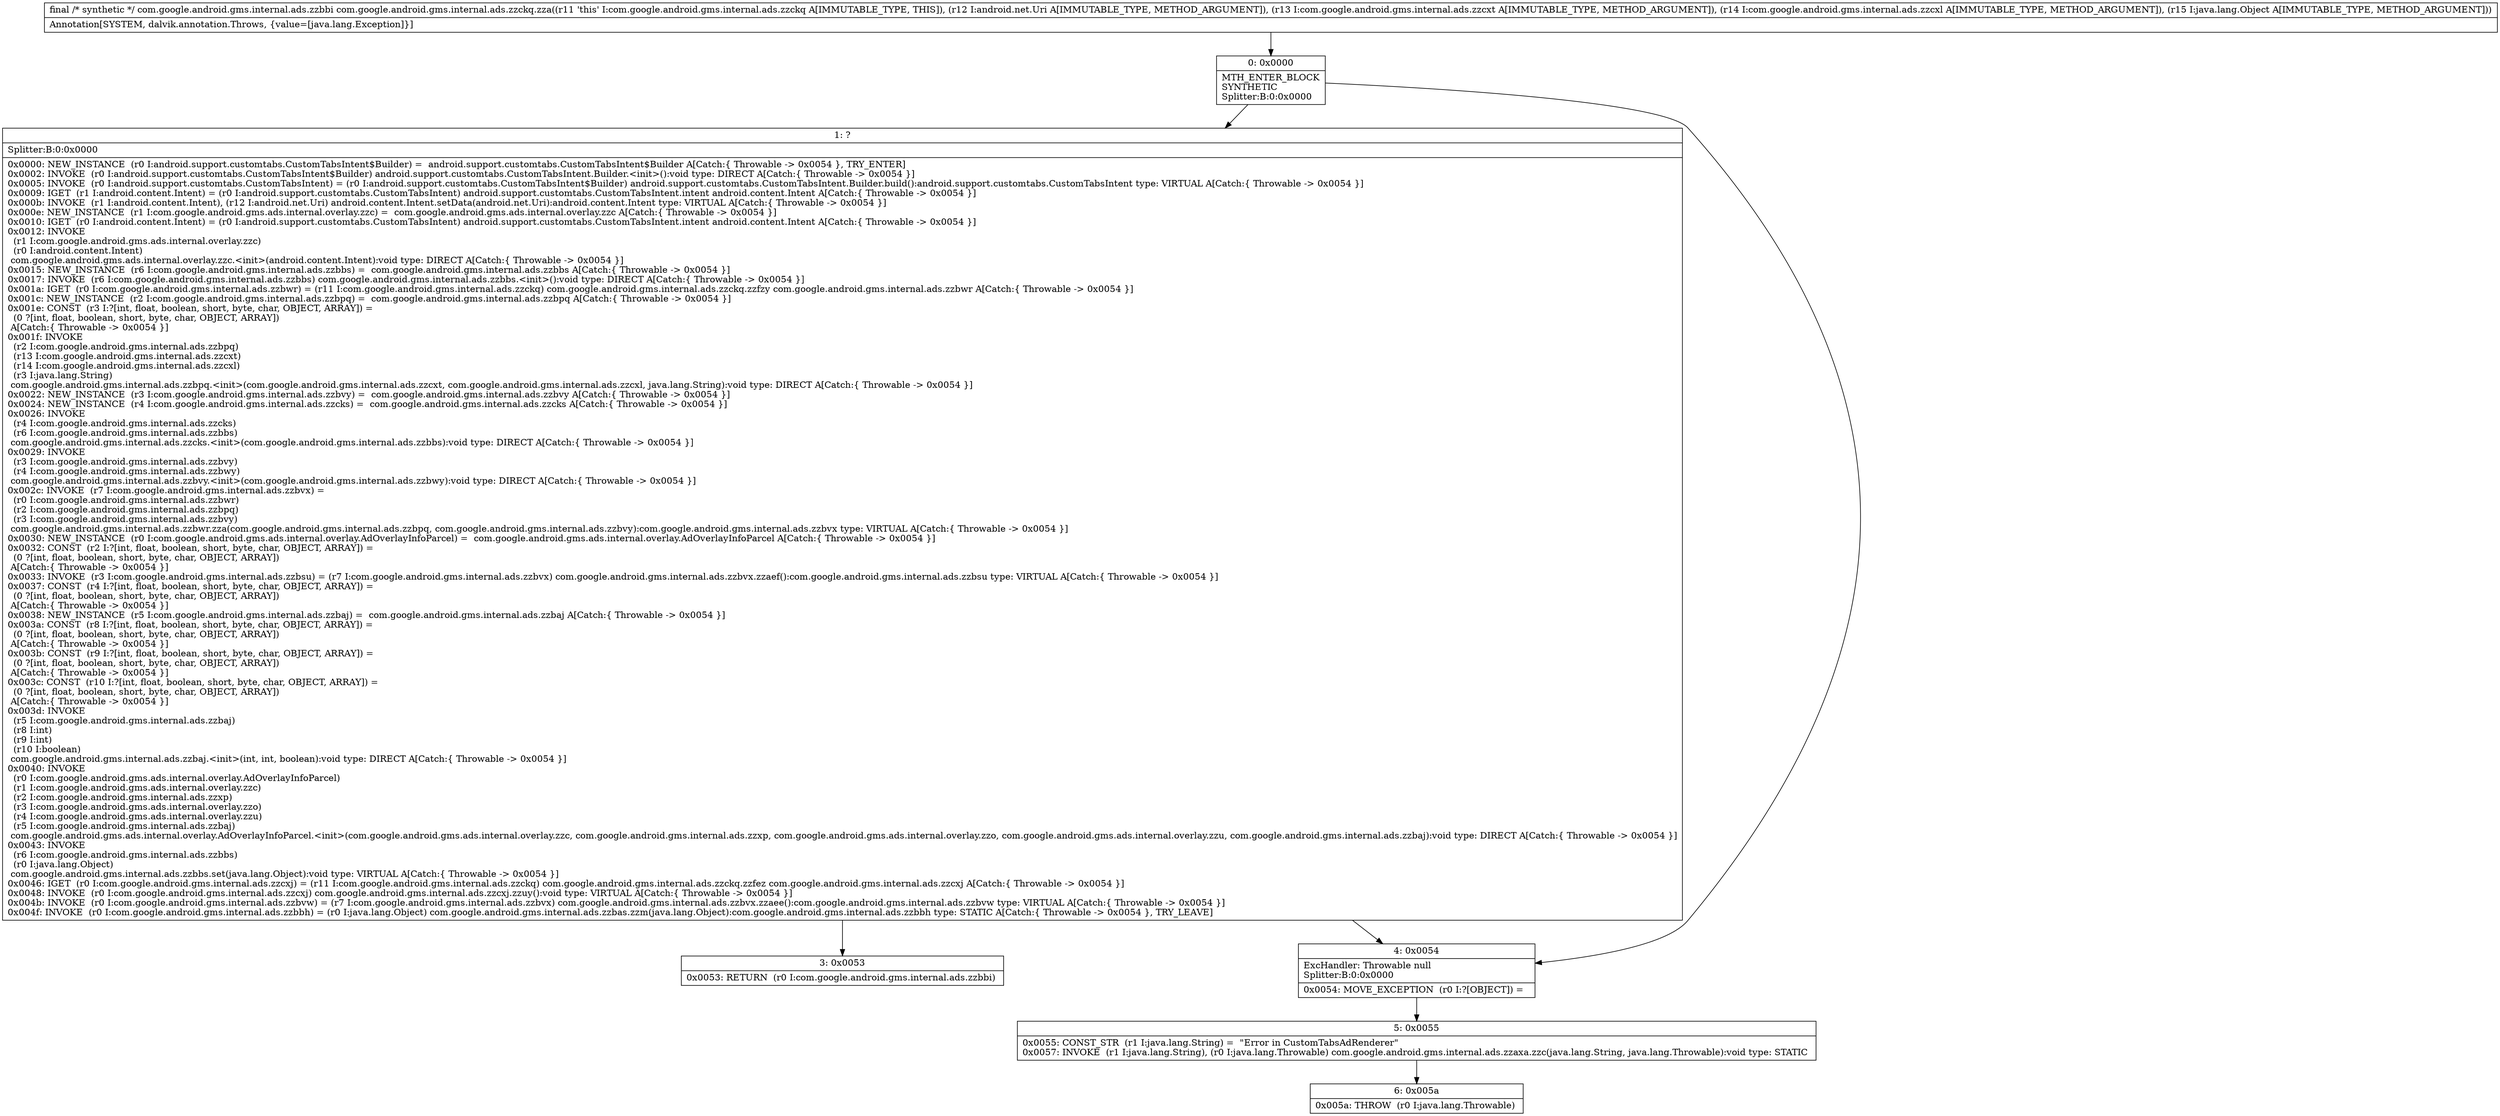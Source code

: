 digraph "CFG forcom.google.android.gms.internal.ads.zzckq.zza(Landroid\/net\/Uri;Lcom\/google\/android\/gms\/internal\/ads\/zzcxt;Lcom\/google\/android\/gms\/internal\/ads\/zzcxl;Ljava\/lang\/Object;)Lcom\/google\/android\/gms\/internal\/ads\/zzbbi;" {
Node_0 [shape=record,label="{0\:\ 0x0000|MTH_ENTER_BLOCK\lSYNTHETIC\lSplitter:B:0:0x0000\l}"];
Node_1 [shape=record,label="{1\:\ ?|Splitter:B:0:0x0000\l|0x0000: NEW_INSTANCE  (r0 I:android.support.customtabs.CustomTabsIntent$Builder) =  android.support.customtabs.CustomTabsIntent$Builder A[Catch:\{ Throwable \-\> 0x0054 \}, TRY_ENTER]\l0x0002: INVOKE  (r0 I:android.support.customtabs.CustomTabsIntent$Builder) android.support.customtabs.CustomTabsIntent.Builder.\<init\>():void type: DIRECT A[Catch:\{ Throwable \-\> 0x0054 \}]\l0x0005: INVOKE  (r0 I:android.support.customtabs.CustomTabsIntent) = (r0 I:android.support.customtabs.CustomTabsIntent$Builder) android.support.customtabs.CustomTabsIntent.Builder.build():android.support.customtabs.CustomTabsIntent type: VIRTUAL A[Catch:\{ Throwable \-\> 0x0054 \}]\l0x0009: IGET  (r1 I:android.content.Intent) = (r0 I:android.support.customtabs.CustomTabsIntent) android.support.customtabs.CustomTabsIntent.intent android.content.Intent A[Catch:\{ Throwable \-\> 0x0054 \}]\l0x000b: INVOKE  (r1 I:android.content.Intent), (r12 I:android.net.Uri) android.content.Intent.setData(android.net.Uri):android.content.Intent type: VIRTUAL A[Catch:\{ Throwable \-\> 0x0054 \}]\l0x000e: NEW_INSTANCE  (r1 I:com.google.android.gms.ads.internal.overlay.zzc) =  com.google.android.gms.ads.internal.overlay.zzc A[Catch:\{ Throwable \-\> 0x0054 \}]\l0x0010: IGET  (r0 I:android.content.Intent) = (r0 I:android.support.customtabs.CustomTabsIntent) android.support.customtabs.CustomTabsIntent.intent android.content.Intent A[Catch:\{ Throwable \-\> 0x0054 \}]\l0x0012: INVOKE  \l  (r1 I:com.google.android.gms.ads.internal.overlay.zzc)\l  (r0 I:android.content.Intent)\l com.google.android.gms.ads.internal.overlay.zzc.\<init\>(android.content.Intent):void type: DIRECT A[Catch:\{ Throwable \-\> 0x0054 \}]\l0x0015: NEW_INSTANCE  (r6 I:com.google.android.gms.internal.ads.zzbbs) =  com.google.android.gms.internal.ads.zzbbs A[Catch:\{ Throwable \-\> 0x0054 \}]\l0x0017: INVOKE  (r6 I:com.google.android.gms.internal.ads.zzbbs) com.google.android.gms.internal.ads.zzbbs.\<init\>():void type: DIRECT A[Catch:\{ Throwable \-\> 0x0054 \}]\l0x001a: IGET  (r0 I:com.google.android.gms.internal.ads.zzbwr) = (r11 I:com.google.android.gms.internal.ads.zzckq) com.google.android.gms.internal.ads.zzckq.zzfzy com.google.android.gms.internal.ads.zzbwr A[Catch:\{ Throwable \-\> 0x0054 \}]\l0x001c: NEW_INSTANCE  (r2 I:com.google.android.gms.internal.ads.zzbpq) =  com.google.android.gms.internal.ads.zzbpq A[Catch:\{ Throwable \-\> 0x0054 \}]\l0x001e: CONST  (r3 I:?[int, float, boolean, short, byte, char, OBJECT, ARRAY]) = \l  (0 ?[int, float, boolean, short, byte, char, OBJECT, ARRAY])\l A[Catch:\{ Throwable \-\> 0x0054 \}]\l0x001f: INVOKE  \l  (r2 I:com.google.android.gms.internal.ads.zzbpq)\l  (r13 I:com.google.android.gms.internal.ads.zzcxt)\l  (r14 I:com.google.android.gms.internal.ads.zzcxl)\l  (r3 I:java.lang.String)\l com.google.android.gms.internal.ads.zzbpq.\<init\>(com.google.android.gms.internal.ads.zzcxt, com.google.android.gms.internal.ads.zzcxl, java.lang.String):void type: DIRECT A[Catch:\{ Throwable \-\> 0x0054 \}]\l0x0022: NEW_INSTANCE  (r3 I:com.google.android.gms.internal.ads.zzbvy) =  com.google.android.gms.internal.ads.zzbvy A[Catch:\{ Throwable \-\> 0x0054 \}]\l0x0024: NEW_INSTANCE  (r4 I:com.google.android.gms.internal.ads.zzcks) =  com.google.android.gms.internal.ads.zzcks A[Catch:\{ Throwable \-\> 0x0054 \}]\l0x0026: INVOKE  \l  (r4 I:com.google.android.gms.internal.ads.zzcks)\l  (r6 I:com.google.android.gms.internal.ads.zzbbs)\l com.google.android.gms.internal.ads.zzcks.\<init\>(com.google.android.gms.internal.ads.zzbbs):void type: DIRECT A[Catch:\{ Throwable \-\> 0x0054 \}]\l0x0029: INVOKE  \l  (r3 I:com.google.android.gms.internal.ads.zzbvy)\l  (r4 I:com.google.android.gms.internal.ads.zzbwy)\l com.google.android.gms.internal.ads.zzbvy.\<init\>(com.google.android.gms.internal.ads.zzbwy):void type: DIRECT A[Catch:\{ Throwable \-\> 0x0054 \}]\l0x002c: INVOKE  (r7 I:com.google.android.gms.internal.ads.zzbvx) = \l  (r0 I:com.google.android.gms.internal.ads.zzbwr)\l  (r2 I:com.google.android.gms.internal.ads.zzbpq)\l  (r3 I:com.google.android.gms.internal.ads.zzbvy)\l com.google.android.gms.internal.ads.zzbwr.zza(com.google.android.gms.internal.ads.zzbpq, com.google.android.gms.internal.ads.zzbvy):com.google.android.gms.internal.ads.zzbvx type: VIRTUAL A[Catch:\{ Throwable \-\> 0x0054 \}]\l0x0030: NEW_INSTANCE  (r0 I:com.google.android.gms.ads.internal.overlay.AdOverlayInfoParcel) =  com.google.android.gms.ads.internal.overlay.AdOverlayInfoParcel A[Catch:\{ Throwable \-\> 0x0054 \}]\l0x0032: CONST  (r2 I:?[int, float, boolean, short, byte, char, OBJECT, ARRAY]) = \l  (0 ?[int, float, boolean, short, byte, char, OBJECT, ARRAY])\l A[Catch:\{ Throwable \-\> 0x0054 \}]\l0x0033: INVOKE  (r3 I:com.google.android.gms.internal.ads.zzbsu) = (r7 I:com.google.android.gms.internal.ads.zzbvx) com.google.android.gms.internal.ads.zzbvx.zzaef():com.google.android.gms.internal.ads.zzbsu type: VIRTUAL A[Catch:\{ Throwable \-\> 0x0054 \}]\l0x0037: CONST  (r4 I:?[int, float, boolean, short, byte, char, OBJECT, ARRAY]) = \l  (0 ?[int, float, boolean, short, byte, char, OBJECT, ARRAY])\l A[Catch:\{ Throwable \-\> 0x0054 \}]\l0x0038: NEW_INSTANCE  (r5 I:com.google.android.gms.internal.ads.zzbaj) =  com.google.android.gms.internal.ads.zzbaj A[Catch:\{ Throwable \-\> 0x0054 \}]\l0x003a: CONST  (r8 I:?[int, float, boolean, short, byte, char, OBJECT, ARRAY]) = \l  (0 ?[int, float, boolean, short, byte, char, OBJECT, ARRAY])\l A[Catch:\{ Throwable \-\> 0x0054 \}]\l0x003b: CONST  (r9 I:?[int, float, boolean, short, byte, char, OBJECT, ARRAY]) = \l  (0 ?[int, float, boolean, short, byte, char, OBJECT, ARRAY])\l A[Catch:\{ Throwable \-\> 0x0054 \}]\l0x003c: CONST  (r10 I:?[int, float, boolean, short, byte, char, OBJECT, ARRAY]) = \l  (0 ?[int, float, boolean, short, byte, char, OBJECT, ARRAY])\l A[Catch:\{ Throwable \-\> 0x0054 \}]\l0x003d: INVOKE  \l  (r5 I:com.google.android.gms.internal.ads.zzbaj)\l  (r8 I:int)\l  (r9 I:int)\l  (r10 I:boolean)\l com.google.android.gms.internal.ads.zzbaj.\<init\>(int, int, boolean):void type: DIRECT A[Catch:\{ Throwable \-\> 0x0054 \}]\l0x0040: INVOKE  \l  (r0 I:com.google.android.gms.ads.internal.overlay.AdOverlayInfoParcel)\l  (r1 I:com.google.android.gms.ads.internal.overlay.zzc)\l  (r2 I:com.google.android.gms.internal.ads.zzxp)\l  (r3 I:com.google.android.gms.ads.internal.overlay.zzo)\l  (r4 I:com.google.android.gms.ads.internal.overlay.zzu)\l  (r5 I:com.google.android.gms.internal.ads.zzbaj)\l com.google.android.gms.ads.internal.overlay.AdOverlayInfoParcel.\<init\>(com.google.android.gms.ads.internal.overlay.zzc, com.google.android.gms.internal.ads.zzxp, com.google.android.gms.ads.internal.overlay.zzo, com.google.android.gms.ads.internal.overlay.zzu, com.google.android.gms.internal.ads.zzbaj):void type: DIRECT A[Catch:\{ Throwable \-\> 0x0054 \}]\l0x0043: INVOKE  \l  (r6 I:com.google.android.gms.internal.ads.zzbbs)\l  (r0 I:java.lang.Object)\l com.google.android.gms.internal.ads.zzbbs.set(java.lang.Object):void type: VIRTUAL A[Catch:\{ Throwable \-\> 0x0054 \}]\l0x0046: IGET  (r0 I:com.google.android.gms.internal.ads.zzcxj) = (r11 I:com.google.android.gms.internal.ads.zzckq) com.google.android.gms.internal.ads.zzckq.zzfez com.google.android.gms.internal.ads.zzcxj A[Catch:\{ Throwable \-\> 0x0054 \}]\l0x0048: INVOKE  (r0 I:com.google.android.gms.internal.ads.zzcxj) com.google.android.gms.internal.ads.zzcxj.zzuy():void type: VIRTUAL A[Catch:\{ Throwable \-\> 0x0054 \}]\l0x004b: INVOKE  (r0 I:com.google.android.gms.internal.ads.zzbvw) = (r7 I:com.google.android.gms.internal.ads.zzbvx) com.google.android.gms.internal.ads.zzbvx.zzaee():com.google.android.gms.internal.ads.zzbvw type: VIRTUAL A[Catch:\{ Throwable \-\> 0x0054 \}]\l0x004f: INVOKE  (r0 I:com.google.android.gms.internal.ads.zzbbh) = (r0 I:java.lang.Object) com.google.android.gms.internal.ads.zzbas.zzm(java.lang.Object):com.google.android.gms.internal.ads.zzbbh type: STATIC A[Catch:\{ Throwable \-\> 0x0054 \}, TRY_LEAVE]\l}"];
Node_3 [shape=record,label="{3\:\ 0x0053|0x0053: RETURN  (r0 I:com.google.android.gms.internal.ads.zzbbi) \l}"];
Node_4 [shape=record,label="{4\:\ 0x0054|ExcHandler: Throwable null\lSplitter:B:0:0x0000\l|0x0054: MOVE_EXCEPTION  (r0 I:?[OBJECT]) =  \l}"];
Node_5 [shape=record,label="{5\:\ 0x0055|0x0055: CONST_STR  (r1 I:java.lang.String) =  \"Error in CustomTabsAdRenderer\" \l0x0057: INVOKE  (r1 I:java.lang.String), (r0 I:java.lang.Throwable) com.google.android.gms.internal.ads.zzaxa.zzc(java.lang.String, java.lang.Throwable):void type: STATIC \l}"];
Node_6 [shape=record,label="{6\:\ 0x005a|0x005a: THROW  (r0 I:java.lang.Throwable) \l}"];
MethodNode[shape=record,label="{final \/* synthetic *\/ com.google.android.gms.internal.ads.zzbbi com.google.android.gms.internal.ads.zzckq.zza((r11 'this' I:com.google.android.gms.internal.ads.zzckq A[IMMUTABLE_TYPE, THIS]), (r12 I:android.net.Uri A[IMMUTABLE_TYPE, METHOD_ARGUMENT]), (r13 I:com.google.android.gms.internal.ads.zzcxt A[IMMUTABLE_TYPE, METHOD_ARGUMENT]), (r14 I:com.google.android.gms.internal.ads.zzcxl A[IMMUTABLE_TYPE, METHOD_ARGUMENT]), (r15 I:java.lang.Object A[IMMUTABLE_TYPE, METHOD_ARGUMENT]))  | Annotation[SYSTEM, dalvik.annotation.Throws, \{value=[java.lang.Exception]\}]\l}"];
MethodNode -> Node_0;
Node_0 -> Node_1;
Node_0 -> Node_4;
Node_1 -> Node_4;
Node_1 -> Node_3;
Node_4 -> Node_5;
Node_5 -> Node_6;
}

